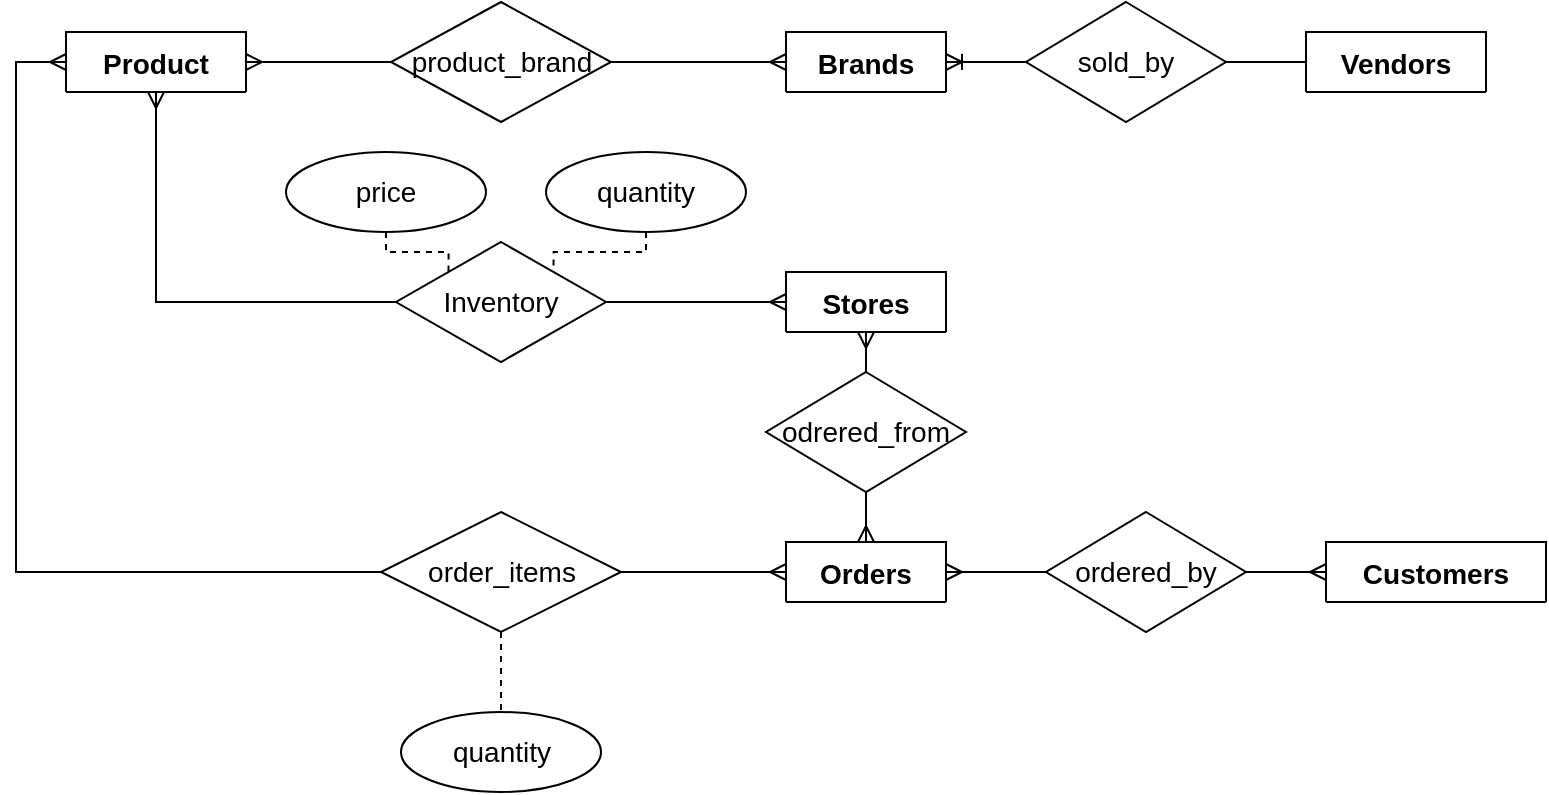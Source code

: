 <mxfile version="15.5.0" type="github"><diagram id="APwjE5iHibtJWHP3hkR3" name="Page-1"><mxGraphModel dx="1038" dy="579" grid="1" gridSize="10" guides="1" tooltips="1" connect="1" arrows="1" fold="1" page="1" pageScale="1" pageWidth="827" pageHeight="1169" math="0" shadow="0"><root><mxCell id="0"/><mxCell id="1" parent="0"/><mxCell id="E8Q5wsHKOE7I1cH3qFTq-14" value="Product" style="shape=table;startSize=30;container=1;collapsible=1;childLayout=tableLayout;fixedRows=1;rowLines=0;fontStyle=1;align=center;resizeLast=1;fontSize=14;" vertex="1" collapsed="1" parent="1"><mxGeometry x="40" y="30" width="90" height="30" as="geometry"><mxRectangle x="40" y="30" width="180" height="220" as="alternateBounds"/></mxGeometry></mxCell><mxCell id="E8Q5wsHKOE7I1cH3qFTq-15" value="" style="shape=partialRectangle;collapsible=0;dropTarget=0;pointerEvents=0;fillColor=none;top=0;left=0;bottom=1;right=0;points=[[0,0.5],[1,0.5]];portConstraint=eastwest;fontSize=13;" vertex="1" parent="E8Q5wsHKOE7I1cH3qFTq-14"><mxGeometry y="30" width="180" height="30" as="geometry"/></mxCell><mxCell id="E8Q5wsHKOE7I1cH3qFTq-16" value="PK" style="shape=partialRectangle;connectable=0;fillColor=none;top=0;left=0;bottom=0;right=0;fontStyle=1;overflow=hidden;fontSize=13;" vertex="1" parent="E8Q5wsHKOE7I1cH3qFTq-15"><mxGeometry width="30" height="30" as="geometry"><mxRectangle width="30" height="30" as="alternateBounds"/></mxGeometry></mxCell><mxCell id="E8Q5wsHKOE7I1cH3qFTq-17" value="id" style="shape=partialRectangle;connectable=0;fillColor=none;top=0;left=0;bottom=0;right=0;align=left;spacingLeft=6;fontStyle=5;overflow=hidden;fontSize=13;" vertex="1" parent="E8Q5wsHKOE7I1cH3qFTq-15"><mxGeometry x="30" width="150" height="30" as="geometry"><mxRectangle width="150" height="30" as="alternateBounds"/></mxGeometry></mxCell><mxCell id="E8Q5wsHKOE7I1cH3qFTq-18" value="" style="shape=partialRectangle;collapsible=0;dropTarget=0;pointerEvents=0;fillColor=none;top=0;left=0;bottom=0;right=0;points=[[0,0.5],[1,0.5]];portConstraint=eastwest;fontSize=13;" vertex="1" parent="E8Q5wsHKOE7I1cH3qFTq-14"><mxGeometry y="60" width="180" height="30" as="geometry"/></mxCell><mxCell id="E8Q5wsHKOE7I1cH3qFTq-19" value="" style="shape=partialRectangle;connectable=0;fillColor=none;top=0;left=0;bottom=0;right=0;editable=1;overflow=hidden;fontSize=13;" vertex="1" parent="E8Q5wsHKOE7I1cH3qFTq-18"><mxGeometry width="30" height="30" as="geometry"><mxRectangle width="30" height="30" as="alternateBounds"/></mxGeometry></mxCell><mxCell id="E8Q5wsHKOE7I1cH3qFTq-20" value="name" style="shape=partialRectangle;connectable=0;fillColor=none;top=0;left=0;bottom=0;right=0;align=left;spacingLeft=6;overflow=hidden;fontSize=13;" vertex="1" parent="E8Q5wsHKOE7I1cH3qFTq-18"><mxGeometry x="30" width="150" height="30" as="geometry"><mxRectangle width="150" height="30" as="alternateBounds"/></mxGeometry></mxCell><mxCell id="E8Q5wsHKOE7I1cH3qFTq-21" value="" style="shape=partialRectangle;collapsible=0;dropTarget=0;pointerEvents=0;fillColor=none;top=0;left=0;bottom=0;right=0;points=[[0,0.5],[1,0.5]];portConstraint=eastwest;fontSize=13;" vertex="1" parent="E8Q5wsHKOE7I1cH3qFTq-14"><mxGeometry y="90" width="180" height="30" as="geometry"/></mxCell><mxCell id="E8Q5wsHKOE7I1cH3qFTq-22" value="" style="shape=partialRectangle;connectable=0;fillColor=none;top=0;left=0;bottom=0;right=0;editable=1;overflow=hidden;fontSize=13;" vertex="1" parent="E8Q5wsHKOE7I1cH3qFTq-21"><mxGeometry width="30" height="30" as="geometry"><mxRectangle width="30" height="30" as="alternateBounds"/></mxGeometry></mxCell><mxCell id="E8Q5wsHKOE7I1cH3qFTq-23" value="size" style="shape=partialRectangle;connectable=0;fillColor=none;top=0;left=0;bottom=0;right=0;align=left;spacingLeft=6;overflow=hidden;fontSize=13;" vertex="1" parent="E8Q5wsHKOE7I1cH3qFTq-21"><mxGeometry x="30" width="150" height="30" as="geometry"><mxRectangle width="150" height="30" as="alternateBounds"/></mxGeometry></mxCell><mxCell id="E8Q5wsHKOE7I1cH3qFTq-24" value="" style="shape=partialRectangle;collapsible=0;dropTarget=0;pointerEvents=0;fillColor=none;top=0;left=0;bottom=0;right=0;points=[[0,0.5],[1,0.5]];portConstraint=eastwest;fontSize=13;" vertex="1" parent="E8Q5wsHKOE7I1cH3qFTq-14"><mxGeometry y="120" width="180" height="30" as="geometry"/></mxCell><mxCell id="E8Q5wsHKOE7I1cH3qFTq-25" value="" style="shape=partialRectangle;connectable=0;fillColor=none;top=0;left=0;bottom=0;right=0;editable=1;overflow=hidden;fontSize=13;" vertex="1" parent="E8Q5wsHKOE7I1cH3qFTq-24"><mxGeometry width="30" height="30" as="geometry"><mxRectangle width="30" height="30" as="alternateBounds"/></mxGeometry></mxCell><mxCell id="E8Q5wsHKOE7I1cH3qFTq-26" value="upc_code" style="shape=partialRectangle;connectable=0;fillColor=none;top=0;left=0;bottom=0;right=0;align=left;spacingLeft=6;overflow=hidden;fontSize=13;" vertex="1" parent="E8Q5wsHKOE7I1cH3qFTq-24"><mxGeometry x="30" width="150" height="30" as="geometry"><mxRectangle width="150" height="30" as="alternateBounds"/></mxGeometry></mxCell><mxCell id="E8Q5wsHKOE7I1cH3qFTq-27" style="shape=partialRectangle;collapsible=0;dropTarget=0;pointerEvents=0;fillColor=none;top=0;left=0;bottom=0;right=0;points=[[0,0.5],[1,0.5]];portConstraint=eastwest;fontSize=13;" vertex="1" parent="E8Q5wsHKOE7I1cH3qFTq-14"><mxGeometry y="150" width="180" height="30" as="geometry"/></mxCell><mxCell id="E8Q5wsHKOE7I1cH3qFTq-28" style="shape=partialRectangle;connectable=0;fillColor=none;top=0;left=0;bottom=0;right=0;editable=1;overflow=hidden;fontSize=13;" vertex="1" parent="E8Q5wsHKOE7I1cH3qFTq-27"><mxGeometry width="30" height="30" as="geometry"><mxRectangle width="30" height="30" as="alternateBounds"/></mxGeometry></mxCell><mxCell id="E8Q5wsHKOE7I1cH3qFTq-29" value="exp_date" style="shape=partialRectangle;connectable=0;fillColor=none;top=0;left=0;bottom=0;right=0;align=left;spacingLeft=6;overflow=hidden;fontSize=13;" vertex="1" parent="E8Q5wsHKOE7I1cH3qFTq-27"><mxGeometry x="30" width="150" height="30" as="geometry"><mxRectangle width="150" height="30" as="alternateBounds"/></mxGeometry></mxCell><mxCell id="E8Q5wsHKOE7I1cH3qFTq-30" style="shape=partialRectangle;collapsible=0;dropTarget=0;pointerEvents=0;fillColor=none;top=0;left=0;bottom=0;right=0;points=[[0,0.5],[1,0.5]];portConstraint=eastwest;fontSize=13;" vertex="1" parent="E8Q5wsHKOE7I1cH3qFTq-14"><mxGeometry y="180" width="180" height="30" as="geometry"/></mxCell><mxCell id="E8Q5wsHKOE7I1cH3qFTq-31" style="shape=partialRectangle;connectable=0;fillColor=none;top=0;left=0;bottom=0;right=0;editable=1;overflow=hidden;fontSize=13;" vertex="1" parent="E8Q5wsHKOE7I1cH3qFTq-30"><mxGeometry width="30" height="30" as="geometry"><mxRectangle width="30" height="30" as="alternateBounds"/></mxGeometry></mxCell><mxCell id="E8Q5wsHKOE7I1cH3qFTq-32" value="packaging_type" style="shape=partialRectangle;connectable=0;fillColor=none;top=0;left=0;bottom=0;right=0;align=left;spacingLeft=6;overflow=hidden;fontSize=13;" vertex="1" parent="E8Q5wsHKOE7I1cH3qFTq-30"><mxGeometry x="30" width="150" height="30" as="geometry"><mxRectangle width="150" height="30" as="alternateBounds"/></mxGeometry></mxCell><mxCell id="E8Q5wsHKOE7I1cH3qFTq-37" value="Brands" style="shape=table;startSize=30;container=1;collapsible=1;childLayout=tableLayout;fixedRows=1;rowLines=0;fontStyle=1;align=center;resizeLast=1;fontSize=14;" vertex="1" collapsed="1" parent="1"><mxGeometry x="400" y="30" width="80" height="30" as="geometry"><mxRectangle x="400" y="30" width="180" height="130" as="alternateBounds"/></mxGeometry></mxCell><mxCell id="E8Q5wsHKOE7I1cH3qFTq-38" value="" style="shape=partialRectangle;collapsible=0;dropTarget=0;pointerEvents=0;fillColor=none;top=0;left=0;bottom=1;right=0;points=[[0,0.5],[1,0.5]];portConstraint=eastwest;fontSize=14;" vertex="1" parent="E8Q5wsHKOE7I1cH3qFTq-37"><mxGeometry y="30" width="180" height="30" as="geometry"/></mxCell><mxCell id="E8Q5wsHKOE7I1cH3qFTq-39" value="PK" style="shape=partialRectangle;connectable=0;fillColor=none;top=0;left=0;bottom=0;right=0;fontStyle=1;overflow=hidden;fontSize=14;" vertex="1" parent="E8Q5wsHKOE7I1cH3qFTq-38"><mxGeometry width="30" height="30" as="geometry"><mxRectangle width="30" height="30" as="alternateBounds"/></mxGeometry></mxCell><mxCell id="E8Q5wsHKOE7I1cH3qFTq-40" value="id" style="shape=partialRectangle;connectable=0;fillColor=none;top=0;left=0;bottom=0;right=0;align=left;spacingLeft=6;fontStyle=5;overflow=hidden;fontSize=14;" vertex="1" parent="E8Q5wsHKOE7I1cH3qFTq-38"><mxGeometry x="30" width="150" height="30" as="geometry"><mxRectangle width="150" height="30" as="alternateBounds"/></mxGeometry></mxCell><mxCell id="E8Q5wsHKOE7I1cH3qFTq-41" value="" style="shape=partialRectangle;collapsible=0;dropTarget=0;pointerEvents=0;fillColor=none;top=0;left=0;bottom=0;right=0;points=[[0,0.5],[1,0.5]];portConstraint=eastwest;fontSize=14;" vertex="1" parent="E8Q5wsHKOE7I1cH3qFTq-37"><mxGeometry y="60" width="180" height="30" as="geometry"/></mxCell><mxCell id="E8Q5wsHKOE7I1cH3qFTq-42" value="" style="shape=partialRectangle;connectable=0;fillColor=none;top=0;left=0;bottom=0;right=0;editable=1;overflow=hidden;fontSize=14;" vertex="1" parent="E8Q5wsHKOE7I1cH3qFTq-41"><mxGeometry width="30" height="30" as="geometry"><mxRectangle width="30" height="30" as="alternateBounds"/></mxGeometry></mxCell><mxCell id="E8Q5wsHKOE7I1cH3qFTq-43" value="brand_name" style="shape=partialRectangle;connectable=0;fillColor=none;top=0;left=0;bottom=0;right=0;align=left;spacingLeft=6;overflow=hidden;fontSize=14;" vertex="1" parent="E8Q5wsHKOE7I1cH3qFTq-41"><mxGeometry x="30" width="150" height="30" as="geometry"><mxRectangle width="150" height="30" as="alternateBounds"/></mxGeometry></mxCell><mxCell id="E8Q5wsHKOE7I1cH3qFTq-44" value="" style="shape=partialRectangle;collapsible=0;dropTarget=0;pointerEvents=0;fillColor=none;top=0;left=0;bottom=0;right=0;points=[[0,0.5],[1,0.5]];portConstraint=eastwest;fontSize=14;" vertex="1" parent="E8Q5wsHKOE7I1cH3qFTq-37"><mxGeometry y="90" width="180" height="30" as="geometry"/></mxCell><mxCell id="E8Q5wsHKOE7I1cH3qFTq-45" value="" style="shape=partialRectangle;connectable=0;fillColor=none;top=0;left=0;bottom=0;right=0;editable=1;overflow=hidden;fontSize=14;" vertex="1" parent="E8Q5wsHKOE7I1cH3qFTq-44"><mxGeometry width="30" height="30" as="geometry"><mxRectangle width="30" height="30" as="alternateBounds"/></mxGeometry></mxCell><mxCell id="E8Q5wsHKOE7I1cH3qFTq-46" value="web_site" style="shape=partialRectangle;connectable=0;fillColor=none;top=0;left=0;bottom=0;right=0;align=left;spacingLeft=6;overflow=hidden;fontSize=14;" vertex="1" parent="E8Q5wsHKOE7I1cH3qFTq-44"><mxGeometry x="30" width="150" height="30" as="geometry"><mxRectangle width="150" height="30" as="alternateBounds"/></mxGeometry></mxCell><mxCell id="E8Q5wsHKOE7I1cH3qFTq-50" value="Vendors" style="shape=table;startSize=30;container=1;collapsible=1;childLayout=tableLayout;fixedRows=1;rowLines=0;fontStyle=1;align=center;resizeLast=1;fontSize=14;" vertex="1" collapsed="1" parent="1"><mxGeometry x="660" y="30" width="90" height="30" as="geometry"><mxRectangle x="660" y="30" width="180" height="190" as="alternateBounds"/></mxGeometry></mxCell><mxCell id="E8Q5wsHKOE7I1cH3qFTq-51" value="" style="shape=partialRectangle;collapsible=0;dropTarget=0;pointerEvents=0;fillColor=none;top=0;left=0;bottom=1;right=0;points=[[0,0.5],[1,0.5]];portConstraint=eastwest;fontSize=14;" vertex="1" parent="E8Q5wsHKOE7I1cH3qFTq-50"><mxGeometry y="30" width="180" height="30" as="geometry"/></mxCell><mxCell id="E8Q5wsHKOE7I1cH3qFTq-52" value="PK" style="shape=partialRectangle;connectable=0;fillColor=none;top=0;left=0;bottom=0;right=0;fontStyle=1;overflow=hidden;fontSize=14;" vertex="1" parent="E8Q5wsHKOE7I1cH3qFTq-51"><mxGeometry width="30" height="30" as="geometry"><mxRectangle width="30" height="30" as="alternateBounds"/></mxGeometry></mxCell><mxCell id="E8Q5wsHKOE7I1cH3qFTq-53" value="id" style="shape=partialRectangle;connectable=0;fillColor=none;top=0;left=0;bottom=0;right=0;align=left;spacingLeft=6;fontStyle=5;overflow=hidden;fontSize=14;" vertex="1" parent="E8Q5wsHKOE7I1cH3qFTq-51"><mxGeometry x="30" width="150" height="30" as="geometry"><mxRectangle width="150" height="30" as="alternateBounds"/></mxGeometry></mxCell><mxCell id="E8Q5wsHKOE7I1cH3qFTq-54" value="" style="shape=partialRectangle;collapsible=0;dropTarget=0;pointerEvents=0;fillColor=none;top=0;left=0;bottom=0;right=0;points=[[0,0.5],[1,0.5]];portConstraint=eastwest;fontSize=14;" vertex="1" parent="E8Q5wsHKOE7I1cH3qFTq-50"><mxGeometry y="60" width="180" height="30" as="geometry"/></mxCell><mxCell id="E8Q5wsHKOE7I1cH3qFTq-55" value="" style="shape=partialRectangle;connectable=0;fillColor=none;top=0;left=0;bottom=0;right=0;editable=1;overflow=hidden;fontSize=14;" vertex="1" parent="E8Q5wsHKOE7I1cH3qFTq-54"><mxGeometry width="30" height="30" as="geometry"><mxRectangle width="30" height="30" as="alternateBounds"/></mxGeometry></mxCell><mxCell id="E8Q5wsHKOE7I1cH3qFTq-56" value="vendor_name" style="shape=partialRectangle;connectable=0;fillColor=none;top=0;left=0;bottom=0;right=0;align=left;spacingLeft=6;overflow=hidden;fontSize=14;" vertex="1" parent="E8Q5wsHKOE7I1cH3qFTq-54"><mxGeometry x="30" width="150" height="30" as="geometry"><mxRectangle width="150" height="30" as="alternateBounds"/></mxGeometry></mxCell><mxCell id="E8Q5wsHKOE7I1cH3qFTq-57" value="" style="shape=partialRectangle;collapsible=0;dropTarget=0;pointerEvents=0;fillColor=none;top=0;left=0;bottom=0;right=0;points=[[0,0.5],[1,0.5]];portConstraint=eastwest;fontSize=14;" vertex="1" parent="E8Q5wsHKOE7I1cH3qFTq-50"><mxGeometry y="90" width="180" height="60" as="geometry"/></mxCell><mxCell id="E8Q5wsHKOE7I1cH3qFTq-58" value="" style="shape=partialRectangle;connectable=0;fillColor=none;top=0;left=0;bottom=0;right=0;editable=1;overflow=hidden;fontSize=14;" vertex="1" parent="E8Q5wsHKOE7I1cH3qFTq-57"><mxGeometry width="30" height="60" as="geometry"><mxRectangle width="30" height="60" as="alternateBounds"/></mxGeometry></mxCell><mxCell id="E8Q5wsHKOE7I1cH3qFTq-59" value="address&#10;    city&#10;    street" style="shape=partialRectangle;connectable=0;fillColor=none;top=0;left=0;bottom=0;right=0;align=left;spacingLeft=6;overflow=hidden;fontSize=14;" vertex="1" parent="E8Q5wsHKOE7I1cH3qFTq-57"><mxGeometry x="30" width="150" height="60" as="geometry"><mxRectangle width="150" height="60" as="alternateBounds"/></mxGeometry></mxCell><mxCell id="E8Q5wsHKOE7I1cH3qFTq-60" value="" style="shape=partialRectangle;collapsible=0;dropTarget=0;pointerEvents=0;fillColor=none;top=0;left=0;bottom=0;right=0;points=[[0,0.5],[1,0.5]];portConstraint=eastwest;fontSize=14;" vertex="1" parent="E8Q5wsHKOE7I1cH3qFTq-50"><mxGeometry y="150" width="180" height="30" as="geometry"/></mxCell><mxCell id="E8Q5wsHKOE7I1cH3qFTq-61" value="" style="shape=partialRectangle;connectable=0;fillColor=none;top=0;left=0;bottom=0;right=0;editable=1;overflow=hidden;fontSize=14;" vertex="1" parent="E8Q5wsHKOE7I1cH3qFTq-60"><mxGeometry width="30" height="30" as="geometry"><mxRectangle width="30" height="30" as="alternateBounds"/></mxGeometry></mxCell><mxCell id="E8Q5wsHKOE7I1cH3qFTq-62" value="phone_number" style="shape=partialRectangle;connectable=0;fillColor=none;top=0;left=0;bottom=0;right=0;align=left;spacingLeft=6;overflow=hidden;fontSize=14;" vertex="1" parent="E8Q5wsHKOE7I1cH3qFTq-60"><mxGeometry x="30" width="150" height="30" as="geometry"><mxRectangle width="150" height="30" as="alternateBounds"/></mxGeometry></mxCell><mxCell id="E8Q5wsHKOE7I1cH3qFTq-63" value="Stores" style="shape=table;startSize=30;container=1;collapsible=1;childLayout=tableLayout;fixedRows=1;rowLines=0;fontStyle=1;align=center;resizeLast=1;fontSize=14;" vertex="1" collapsed="1" parent="1"><mxGeometry x="400" y="150" width="80" height="30" as="geometry"><mxRectangle x="550" y="90" width="180" height="190" as="alternateBounds"/></mxGeometry></mxCell><mxCell id="E8Q5wsHKOE7I1cH3qFTq-64" value="" style="shape=partialRectangle;collapsible=0;dropTarget=0;pointerEvents=0;fillColor=none;top=0;left=0;bottom=1;right=0;points=[[0,0.5],[1,0.5]];portConstraint=eastwest;fontSize=14;" vertex="1" parent="E8Q5wsHKOE7I1cH3qFTq-63"><mxGeometry y="30" width="180" height="30" as="geometry"/></mxCell><mxCell id="E8Q5wsHKOE7I1cH3qFTq-65" value="PK" style="shape=partialRectangle;connectable=0;fillColor=none;top=0;left=0;bottom=0;right=0;fontStyle=1;overflow=hidden;fontSize=14;" vertex="1" parent="E8Q5wsHKOE7I1cH3qFTq-64"><mxGeometry width="30" height="30" as="geometry"><mxRectangle width="30" height="30" as="alternateBounds"/></mxGeometry></mxCell><mxCell id="E8Q5wsHKOE7I1cH3qFTq-66" value="id" style="shape=partialRectangle;connectable=0;fillColor=none;top=0;left=0;bottom=0;right=0;align=left;spacingLeft=6;fontStyle=5;overflow=hidden;fontSize=14;" vertex="1" parent="E8Q5wsHKOE7I1cH3qFTq-64"><mxGeometry x="30" width="150" height="30" as="geometry"><mxRectangle width="150" height="30" as="alternateBounds"/></mxGeometry></mxCell><mxCell id="E8Q5wsHKOE7I1cH3qFTq-67" value="" style="shape=partialRectangle;collapsible=0;dropTarget=0;pointerEvents=0;fillColor=none;top=0;left=0;bottom=0;right=0;points=[[0,0.5],[1,0.5]];portConstraint=eastwest;fontSize=14;" vertex="1" parent="E8Q5wsHKOE7I1cH3qFTq-63"><mxGeometry y="60" width="180" height="30" as="geometry"/></mxCell><mxCell id="E8Q5wsHKOE7I1cH3qFTq-68" value="" style="shape=partialRectangle;connectable=0;fillColor=none;top=0;left=0;bottom=0;right=0;editable=1;overflow=hidden;fontSize=14;" vertex="1" parent="E8Q5wsHKOE7I1cH3qFTq-67"><mxGeometry width="30" height="30" as="geometry"><mxRectangle width="30" height="30" as="alternateBounds"/></mxGeometry></mxCell><mxCell id="E8Q5wsHKOE7I1cH3qFTq-69" value="store_name" style="shape=partialRectangle;connectable=0;fillColor=none;top=0;left=0;bottom=0;right=0;align=left;spacingLeft=6;overflow=hidden;fontSize=14;" vertex="1" parent="E8Q5wsHKOE7I1cH3qFTq-67"><mxGeometry x="30" width="150" height="30" as="geometry"><mxRectangle width="150" height="30" as="alternateBounds"/></mxGeometry></mxCell><mxCell id="E8Q5wsHKOE7I1cH3qFTq-70" value="" style="shape=partialRectangle;collapsible=0;dropTarget=0;pointerEvents=0;fillColor=none;top=0;left=0;bottom=0;right=0;points=[[0,0.5],[1,0.5]];portConstraint=eastwest;fontSize=14;" vertex="1" parent="E8Q5wsHKOE7I1cH3qFTq-63"><mxGeometry y="90" width="180" height="60" as="geometry"/></mxCell><mxCell id="E8Q5wsHKOE7I1cH3qFTq-71" value="" style="shape=partialRectangle;connectable=0;fillColor=none;top=0;left=0;bottom=0;right=0;editable=1;overflow=hidden;fontSize=14;" vertex="1" parent="E8Q5wsHKOE7I1cH3qFTq-70"><mxGeometry width="30" height="60" as="geometry"><mxRectangle width="30" height="60" as="alternateBounds"/></mxGeometry></mxCell><mxCell id="E8Q5wsHKOE7I1cH3qFTq-72" value="address&#10;    city&#10;    street" style="shape=partialRectangle;connectable=0;fillColor=none;top=0;left=0;bottom=0;right=0;align=left;spacingLeft=6;overflow=hidden;fontSize=14;" vertex="1" parent="E8Q5wsHKOE7I1cH3qFTq-70"><mxGeometry x="30" width="150" height="60" as="geometry"><mxRectangle width="150" height="60" as="alternateBounds"/></mxGeometry></mxCell><mxCell id="E8Q5wsHKOE7I1cH3qFTq-73" value="" style="shape=partialRectangle;collapsible=0;dropTarget=0;pointerEvents=0;fillColor=none;top=0;left=0;bottom=0;right=0;points=[[0,0.5],[1,0.5]];portConstraint=eastwest;fontSize=14;" vertex="1" parent="E8Q5wsHKOE7I1cH3qFTq-63"><mxGeometry y="150" width="180" height="30" as="geometry"/></mxCell><mxCell id="E8Q5wsHKOE7I1cH3qFTq-74" value="" style="shape=partialRectangle;connectable=0;fillColor=none;top=0;left=0;bottom=0;right=0;editable=1;overflow=hidden;fontSize=14;" vertex="1" parent="E8Q5wsHKOE7I1cH3qFTq-73"><mxGeometry width="30" height="30" as="geometry"><mxRectangle width="30" height="30" as="alternateBounds"/></mxGeometry></mxCell><mxCell id="E8Q5wsHKOE7I1cH3qFTq-75" value="phone_number" style="shape=partialRectangle;connectable=0;fillColor=none;top=0;left=0;bottom=0;right=0;align=left;spacingLeft=6;overflow=hidden;fontSize=14;" vertex="1" parent="E8Q5wsHKOE7I1cH3qFTq-73"><mxGeometry x="30" width="150" height="30" as="geometry"><mxRectangle width="150" height="30" as="alternateBounds"/></mxGeometry></mxCell><mxCell id="E8Q5wsHKOE7I1cH3qFTq-76" value="Orders" style="shape=table;startSize=30;container=1;collapsible=1;childLayout=tableLayout;fixedRows=1;rowLines=0;fontStyle=1;align=center;resizeLast=1;fontSize=14;" vertex="1" collapsed="1" parent="1"><mxGeometry x="400" y="285" width="80" height="30" as="geometry"><mxRectangle x="400" y="285" width="180" height="190" as="alternateBounds"/></mxGeometry></mxCell><mxCell id="E8Q5wsHKOE7I1cH3qFTq-77" value="" style="shape=partialRectangle;collapsible=0;dropTarget=0;pointerEvents=0;fillColor=none;top=0;left=0;bottom=1;right=0;points=[[0,0.5],[1,0.5]];portConstraint=eastwest;fontSize=14;" vertex="1" parent="E8Q5wsHKOE7I1cH3qFTq-76"><mxGeometry y="30" width="180" height="30" as="geometry"/></mxCell><mxCell id="E8Q5wsHKOE7I1cH3qFTq-78" value="PK" style="shape=partialRectangle;connectable=0;fillColor=none;top=0;left=0;bottom=0;right=0;fontStyle=1;overflow=hidden;fontSize=14;" vertex="1" parent="E8Q5wsHKOE7I1cH3qFTq-77"><mxGeometry width="30" height="30" as="geometry"><mxRectangle width="30" height="30" as="alternateBounds"/></mxGeometry></mxCell><mxCell id="E8Q5wsHKOE7I1cH3qFTq-79" value="id" style="shape=partialRectangle;connectable=0;fillColor=none;top=0;left=0;bottom=0;right=0;align=left;spacingLeft=6;fontStyle=5;overflow=hidden;fontSize=14;" vertex="1" parent="E8Q5wsHKOE7I1cH3qFTq-77"><mxGeometry x="30" width="150" height="30" as="geometry"><mxRectangle width="150" height="30" as="alternateBounds"/></mxGeometry></mxCell><mxCell id="E8Q5wsHKOE7I1cH3qFTq-80" value="" style="shape=partialRectangle;collapsible=0;dropTarget=0;pointerEvents=0;fillColor=none;top=0;left=0;bottom=0;right=0;points=[[0,0.5],[1,0.5]];portConstraint=eastwest;fontSize=14;" vertex="1" parent="E8Q5wsHKOE7I1cH3qFTq-76"><mxGeometry y="60" width="180" height="30" as="geometry"/></mxCell><mxCell id="E8Q5wsHKOE7I1cH3qFTq-81" value="" style="shape=partialRectangle;connectable=0;fillColor=none;top=0;left=0;bottom=0;right=0;editable=1;overflow=hidden;fontSize=14;" vertex="1" parent="E8Q5wsHKOE7I1cH3qFTq-80"><mxGeometry width="30" height="30" as="geometry"><mxRectangle width="30" height="30" as="alternateBounds"/></mxGeometry></mxCell><mxCell id="E8Q5wsHKOE7I1cH3qFTq-82" value="order_date" style="shape=partialRectangle;connectable=0;fillColor=none;top=0;left=0;bottom=0;right=0;align=left;spacingLeft=6;overflow=hidden;fontSize=14;" vertex="1" parent="E8Q5wsHKOE7I1cH3qFTq-80"><mxGeometry x="30" width="150" height="30" as="geometry"><mxRectangle width="150" height="30" as="alternateBounds"/></mxGeometry></mxCell><mxCell id="E8Q5wsHKOE7I1cH3qFTq-83" value="" style="shape=partialRectangle;collapsible=0;dropTarget=0;pointerEvents=0;fillColor=none;top=0;left=0;bottom=0;right=0;points=[[0,0.5],[1,0.5]];portConstraint=eastwest;fontSize=14;" vertex="1" parent="E8Q5wsHKOE7I1cH3qFTq-76"><mxGeometry y="90" width="180" height="30" as="geometry"/></mxCell><mxCell id="E8Q5wsHKOE7I1cH3qFTq-84" value="" style="shape=partialRectangle;connectable=0;fillColor=none;top=0;left=0;bottom=0;right=0;editable=1;overflow=hidden;fontSize=14;" vertex="1" parent="E8Q5wsHKOE7I1cH3qFTq-83"><mxGeometry width="30" height="30" as="geometry"><mxRectangle width="30" height="30" as="alternateBounds"/></mxGeometry></mxCell><mxCell id="E8Q5wsHKOE7I1cH3qFTq-85" value="total_sum" style="shape=partialRectangle;connectable=0;fillColor=none;top=0;left=0;bottom=0;right=0;align=left;spacingLeft=6;overflow=hidden;fontSize=14;" vertex="1" parent="E8Q5wsHKOE7I1cH3qFTq-83"><mxGeometry x="30" width="150" height="30" as="geometry"><mxRectangle width="150" height="30" as="alternateBounds"/></mxGeometry></mxCell><mxCell id="E8Q5wsHKOE7I1cH3qFTq-86" value="" style="shape=partialRectangle;collapsible=0;dropTarget=0;pointerEvents=0;fillColor=none;top=0;left=0;bottom=0;right=0;points=[[0,0.5],[1,0.5]];portConstraint=eastwest;fontSize=14;" vertex="1" parent="E8Q5wsHKOE7I1cH3qFTq-76"><mxGeometry y="120" width="180" height="30" as="geometry"/></mxCell><mxCell id="E8Q5wsHKOE7I1cH3qFTq-87" value="" style="shape=partialRectangle;connectable=0;fillColor=none;top=0;left=0;bottom=0;right=0;editable=1;overflow=hidden;fontSize=14;" vertex="1" parent="E8Q5wsHKOE7I1cH3qFTq-86"><mxGeometry width="30" height="30" as="geometry"><mxRectangle width="30" height="30" as="alternateBounds"/></mxGeometry></mxCell><mxCell id="E8Q5wsHKOE7I1cH3qFTq-88" value="final_sum" style="shape=partialRectangle;connectable=0;fillColor=none;top=0;left=0;bottom=0;right=0;align=left;spacingLeft=6;overflow=hidden;fontSize=14;" vertex="1" parent="E8Q5wsHKOE7I1cH3qFTq-86"><mxGeometry x="30" width="150" height="30" as="geometry"><mxRectangle width="150" height="30" as="alternateBounds"/></mxGeometry></mxCell><mxCell id="E8Q5wsHKOE7I1cH3qFTq-89" style="shape=partialRectangle;collapsible=0;dropTarget=0;pointerEvents=0;fillColor=none;top=0;left=0;bottom=0;right=0;points=[[0,0.5],[1,0.5]];portConstraint=eastwest;fontSize=14;" vertex="1" parent="E8Q5wsHKOE7I1cH3qFTq-76"><mxGeometry y="150" width="180" height="30" as="geometry"/></mxCell><mxCell id="E8Q5wsHKOE7I1cH3qFTq-90" style="shape=partialRectangle;connectable=0;fillColor=none;top=0;left=0;bottom=0;right=0;editable=1;overflow=hidden;fontSize=14;" vertex="1" parent="E8Q5wsHKOE7I1cH3qFTq-89"><mxGeometry width="30" height="30" as="geometry"><mxRectangle width="30" height="30" as="alternateBounds"/></mxGeometry></mxCell><mxCell id="E8Q5wsHKOE7I1cH3qFTq-91" value="discount" style="shape=partialRectangle;connectable=0;fillColor=none;top=0;left=0;bottom=0;right=0;align=left;spacingLeft=6;overflow=hidden;fontSize=14;" vertex="1" parent="E8Q5wsHKOE7I1cH3qFTq-89"><mxGeometry x="30" width="150" height="30" as="geometry"><mxRectangle width="150" height="30" as="alternateBounds"/></mxGeometry></mxCell><mxCell id="E8Q5wsHKOE7I1cH3qFTq-92" value="Customers" style="shape=table;startSize=30;container=1;collapsible=1;childLayout=tableLayout;fixedRows=1;rowLines=0;fontStyle=1;align=center;resizeLast=1;fontSize=14;" vertex="1" collapsed="1" parent="1"><mxGeometry x="670" y="285" width="110" height="30" as="geometry"><mxRectangle x="670" y="285" width="180" height="220" as="alternateBounds"/></mxGeometry></mxCell><mxCell id="E8Q5wsHKOE7I1cH3qFTq-93" value="" style="shape=partialRectangle;collapsible=0;dropTarget=0;pointerEvents=0;fillColor=none;top=0;left=0;bottom=1;right=0;points=[[0,0.5],[1,0.5]];portConstraint=eastwest;fontSize=14;" vertex="1" parent="E8Q5wsHKOE7I1cH3qFTq-92"><mxGeometry y="30" width="180" height="30" as="geometry"/></mxCell><mxCell id="E8Q5wsHKOE7I1cH3qFTq-94" value="PK" style="shape=partialRectangle;connectable=0;fillColor=none;top=0;left=0;bottom=0;right=0;fontStyle=1;overflow=hidden;fontSize=14;" vertex="1" parent="E8Q5wsHKOE7I1cH3qFTq-93"><mxGeometry width="30" height="30" as="geometry"><mxRectangle width="30" height="30" as="alternateBounds"/></mxGeometry></mxCell><mxCell id="E8Q5wsHKOE7I1cH3qFTq-95" value="id" style="shape=partialRectangle;connectable=0;fillColor=none;top=0;left=0;bottom=0;right=0;align=left;spacingLeft=6;fontStyle=5;overflow=hidden;fontSize=14;" vertex="1" parent="E8Q5wsHKOE7I1cH3qFTq-93"><mxGeometry x="30" width="150" height="30" as="geometry"><mxRectangle width="150" height="30" as="alternateBounds"/></mxGeometry></mxCell><mxCell id="E8Q5wsHKOE7I1cH3qFTq-96" value="" style="shape=partialRectangle;collapsible=0;dropTarget=0;pointerEvents=0;fillColor=none;top=0;left=0;bottom=0;right=0;points=[[0,0.5],[1,0.5]];portConstraint=eastwest;fontSize=14;" vertex="1" parent="E8Q5wsHKOE7I1cH3qFTq-92"><mxGeometry y="60" width="180" height="30" as="geometry"/></mxCell><mxCell id="E8Q5wsHKOE7I1cH3qFTq-97" value="" style="shape=partialRectangle;connectable=0;fillColor=none;top=0;left=0;bottom=0;right=0;editable=1;overflow=hidden;fontSize=14;" vertex="1" parent="E8Q5wsHKOE7I1cH3qFTq-96"><mxGeometry width="30" height="30" as="geometry"><mxRectangle width="30" height="30" as="alternateBounds"/></mxGeometry></mxCell><mxCell id="E8Q5wsHKOE7I1cH3qFTq-98" value="name" style="shape=partialRectangle;connectable=0;fillColor=none;top=0;left=0;bottom=0;right=0;align=left;spacingLeft=6;overflow=hidden;fontSize=14;" vertex="1" parent="E8Q5wsHKOE7I1cH3qFTq-96"><mxGeometry x="30" width="150" height="30" as="geometry"><mxRectangle width="150" height="30" as="alternateBounds"/></mxGeometry></mxCell><mxCell id="E8Q5wsHKOE7I1cH3qFTq-99" value="" style="shape=partialRectangle;collapsible=0;dropTarget=0;pointerEvents=0;fillColor=none;top=0;left=0;bottom=0;right=0;points=[[0,0.5],[1,0.5]];portConstraint=eastwest;fontSize=14;" vertex="1" parent="E8Q5wsHKOE7I1cH3qFTq-92"><mxGeometry y="90" width="180" height="30" as="geometry"/></mxCell><mxCell id="E8Q5wsHKOE7I1cH3qFTq-100" value="" style="shape=partialRectangle;connectable=0;fillColor=none;top=0;left=0;bottom=0;right=0;editable=1;overflow=hidden;fontSize=14;" vertex="1" parent="E8Q5wsHKOE7I1cH3qFTq-99"><mxGeometry width="30" height="30" as="geometry"><mxRectangle width="30" height="30" as="alternateBounds"/></mxGeometry></mxCell><mxCell id="E8Q5wsHKOE7I1cH3qFTq-101" value="phone_number" style="shape=partialRectangle;connectable=0;fillColor=none;top=0;left=0;bottom=0;right=0;align=left;spacingLeft=6;overflow=hidden;fontSize=14;" vertex="1" parent="E8Q5wsHKOE7I1cH3qFTq-99"><mxGeometry x="30" width="150" height="30" as="geometry"><mxRectangle width="150" height="30" as="alternateBounds"/></mxGeometry></mxCell><mxCell id="E8Q5wsHKOE7I1cH3qFTq-102" value="" style="shape=partialRectangle;collapsible=0;dropTarget=0;pointerEvents=0;fillColor=none;top=0;left=0;bottom=0;right=0;points=[[0,0.5],[1,0.5]];portConstraint=eastwest;fontSize=14;" vertex="1" parent="E8Q5wsHKOE7I1cH3qFTq-92"><mxGeometry y="120" width="180" height="30" as="geometry"/></mxCell><mxCell id="E8Q5wsHKOE7I1cH3qFTq-103" value="" style="shape=partialRectangle;connectable=0;fillColor=none;top=0;left=0;bottom=0;right=0;editable=1;overflow=hidden;fontSize=14;" vertex="1" parent="E8Q5wsHKOE7I1cH3qFTq-102"><mxGeometry width="30" height="30" as="geometry"><mxRectangle width="30" height="30" as="alternateBounds"/></mxGeometry></mxCell><mxCell id="E8Q5wsHKOE7I1cH3qFTq-104" value="e_mail" style="shape=partialRectangle;connectable=0;fillColor=none;top=0;left=0;bottom=0;right=0;align=left;spacingLeft=6;overflow=hidden;fontSize=14;" vertex="1" parent="E8Q5wsHKOE7I1cH3qFTq-102"><mxGeometry x="30" width="150" height="30" as="geometry"><mxRectangle width="150" height="30" as="alternateBounds"/></mxGeometry></mxCell><mxCell id="E8Q5wsHKOE7I1cH3qFTq-105" style="shape=partialRectangle;collapsible=0;dropTarget=0;pointerEvents=0;fillColor=none;top=0;left=0;bottom=0;right=0;points=[[0,0.5],[1,0.5]];portConstraint=eastwest;fontSize=14;" vertex="1" parent="E8Q5wsHKOE7I1cH3qFTq-92"><mxGeometry y="150" width="180" height="60" as="geometry"/></mxCell><mxCell id="E8Q5wsHKOE7I1cH3qFTq-106" style="shape=partialRectangle;connectable=0;fillColor=none;top=0;left=0;bottom=0;right=0;editable=1;overflow=hidden;fontSize=14;" vertex="1" parent="E8Q5wsHKOE7I1cH3qFTq-105"><mxGeometry width="30" height="60" as="geometry"><mxRectangle width="30" height="60" as="alternateBounds"/></mxGeometry></mxCell><mxCell id="E8Q5wsHKOE7I1cH3qFTq-107" value="address&#10;    city&#10;    street" style="shape=partialRectangle;connectable=0;fillColor=none;top=0;left=0;bottom=0;right=0;align=left;spacingLeft=6;overflow=hidden;fontSize=14;" vertex="1" parent="E8Q5wsHKOE7I1cH3qFTq-105"><mxGeometry x="30" width="150" height="60" as="geometry"><mxRectangle width="150" height="60" as="alternateBounds"/></mxGeometry></mxCell><mxCell id="E8Q5wsHKOE7I1cH3qFTq-124" value="Inventory" style="shape=rhombus;perimeter=rhombusPerimeter;whiteSpace=wrap;html=1;align=center;fontSize=14;" vertex="1" parent="1"><mxGeometry x="205" y="135" width="105" height="60" as="geometry"/></mxCell><mxCell id="E8Q5wsHKOE7I1cH3qFTq-125" value="order_items" style="shape=rhombus;perimeter=rhombusPerimeter;whiteSpace=wrap;html=1;align=center;fontSize=14;" vertex="1" parent="1"><mxGeometry x="197.5" y="270" width="120" height="60" as="geometry"/></mxCell><mxCell id="E8Q5wsHKOE7I1cH3qFTq-131" value="" style="edgeStyle=entityRelationEdgeStyle;fontSize=12;html=1;endArrow=ERmany;startArrow=ERmany;rounded=0;exitX=1;exitY=0.5;exitDx=0;exitDy=0;entryX=0;entryY=0.5;entryDx=0;entryDy=0;" edge="1" parent="1" source="E8Q5wsHKOE7I1cH3qFTq-14" target="E8Q5wsHKOE7I1cH3qFTq-37"><mxGeometry width="100" height="100" relative="1" as="geometry"><mxPoint x="370" y="290" as="sourcePoint"/><mxPoint x="470" y="190" as="targetPoint"/></mxGeometry></mxCell><mxCell id="E8Q5wsHKOE7I1cH3qFTq-33" value="product_brand" style="shape=rhombus;perimeter=rhombusPerimeter;whiteSpace=wrap;html=1;align=center;fontSize=14;" vertex="1" parent="1"><mxGeometry x="202.5" y="15" width="110" height="60" as="geometry"/></mxCell><mxCell id="E8Q5wsHKOE7I1cH3qFTq-132" value="" style="edgeStyle=entityRelationEdgeStyle;fontSize=12;html=1;endArrow=ERoneToMany;rounded=0;entryX=1;entryY=0.5;entryDx=0;entryDy=0;exitX=0;exitY=0.5;exitDx=0;exitDy=0;" edge="1" parent="1" source="E8Q5wsHKOE7I1cH3qFTq-50" target="E8Q5wsHKOE7I1cH3qFTq-37"><mxGeometry width="100" height="100" relative="1" as="geometry"><mxPoint x="370" y="290" as="sourcePoint"/><mxPoint x="470" y="190" as="targetPoint"/></mxGeometry></mxCell><mxCell id="E8Q5wsHKOE7I1cH3qFTq-121" value="sold_by" style="shape=rhombus;perimeter=rhombusPerimeter;whiteSpace=wrap;html=1;align=center;fontSize=14;" vertex="1" parent="1"><mxGeometry x="520" y="15" width="100" height="60" as="geometry"/></mxCell><mxCell id="E8Q5wsHKOE7I1cH3qFTq-134" value="" style="edgeStyle=entityRelationEdgeStyle;fontSize=12;html=1;endArrow=ERmany;rounded=0;exitX=1;exitY=0.5;exitDx=0;exitDy=0;entryX=0;entryY=0.5;entryDx=0;entryDy=0;" edge="1" parent="1" source="E8Q5wsHKOE7I1cH3qFTq-124" target="E8Q5wsHKOE7I1cH3qFTq-63"><mxGeometry width="100" height="100" relative="1" as="geometry"><mxPoint x="370" y="290" as="sourcePoint"/><mxPoint x="470" y="190" as="targetPoint"/></mxGeometry></mxCell><mxCell id="E8Q5wsHKOE7I1cH3qFTq-142" value="" style="edgeStyle=orthogonalEdgeStyle;fontSize=12;html=1;endArrow=ERmany;rounded=0;entryX=0.5;entryY=1;entryDx=0;entryDy=0;exitX=0;exitY=0.5;exitDx=0;exitDy=0;" edge="1" parent="1" source="E8Q5wsHKOE7I1cH3qFTq-124" target="E8Q5wsHKOE7I1cH3qFTq-14"><mxGeometry width="100" height="100" relative="1" as="geometry"><mxPoint x="200" y="170" as="sourcePoint"/><mxPoint x="100" y="95" as="targetPoint"/><Array as="points"><mxPoint x="85" y="165"/></Array></mxGeometry></mxCell><mxCell id="E8Q5wsHKOE7I1cH3qFTq-145" value="" style="edgeStyle=elbowEdgeStyle;fontSize=12;html=1;endArrow=ERmany;rounded=0;entryX=0;entryY=0.5;entryDx=0;entryDy=0;exitX=0;exitY=0.5;exitDx=0;exitDy=0;" edge="1" parent="1" source="E8Q5wsHKOE7I1cH3qFTq-125" target="E8Q5wsHKOE7I1cH3qFTq-14"><mxGeometry width="100" height="100" relative="1" as="geometry"><mxPoint x="-10" y="300" as="sourcePoint"/><mxPoint x="40" y="40" as="targetPoint"/><Array as="points"><mxPoint x="15" y="270"/></Array></mxGeometry></mxCell><mxCell id="E8Q5wsHKOE7I1cH3qFTq-147" value="" style="edgeStyle=entityRelationEdgeStyle;fontSize=12;html=1;endArrow=ERmany;rounded=0;exitX=1;exitY=0.5;exitDx=0;exitDy=0;entryX=0;entryY=0.5;entryDx=0;entryDy=0;" edge="1" parent="1" source="E8Q5wsHKOE7I1cH3qFTq-125" target="E8Q5wsHKOE7I1cH3qFTq-76"><mxGeometry width="100" height="100" relative="1" as="geometry"><mxPoint x="320" y="300" as="sourcePoint"/><mxPoint x="390" y="298" as="targetPoint"/></mxGeometry></mxCell><mxCell id="E8Q5wsHKOE7I1cH3qFTq-148" value="" style="edgeStyle=entityRelationEdgeStyle;fontSize=12;html=1;endArrow=ERmany;startArrow=ERmany;rounded=0;exitX=1;exitY=0.5;exitDx=0;exitDy=0;entryX=0;entryY=0.5;entryDx=0;entryDy=0;" edge="1" parent="1" source="E8Q5wsHKOE7I1cH3qFTq-76" target="E8Q5wsHKOE7I1cH3qFTq-92"><mxGeometry width="100" height="100" relative="1" as="geometry"><mxPoint x="370" y="290" as="sourcePoint"/><mxPoint x="660" y="300" as="targetPoint"/></mxGeometry></mxCell><mxCell id="E8Q5wsHKOE7I1cH3qFTq-122" value="ordered_by" style="shape=rhombus;perimeter=rhombusPerimeter;whiteSpace=wrap;html=1;align=center;fontSize=14;" vertex="1" parent="1"><mxGeometry x="530" y="270" width="100" height="60" as="geometry"/></mxCell><mxCell id="E8Q5wsHKOE7I1cH3qFTq-149" value="" style="edgeStyle=orthogonalEdgeStyle;fontSize=12;html=1;endArrow=ERmany;startArrow=ERmany;rounded=0;entryX=0.5;entryY=1;entryDx=0;entryDy=0;exitX=0.5;exitY=0;exitDx=0;exitDy=0;" edge="1" parent="1" source="E8Q5wsHKOE7I1cH3qFTq-76" target="E8Q5wsHKOE7I1cH3qFTq-63"><mxGeometry width="100" height="100" relative="1" as="geometry"><mxPoint x="440" y="290" as="sourcePoint"/><mxPoint x="470" y="190" as="targetPoint"/></mxGeometry></mxCell><mxCell id="E8Q5wsHKOE7I1cH3qFTq-123" value="odrered_from" style="shape=rhombus;perimeter=rhombusPerimeter;whiteSpace=wrap;html=1;align=center;fontSize=14;" vertex="1" parent="1"><mxGeometry x="390" y="200" width="100" height="60" as="geometry"/></mxCell><mxCell id="E8Q5wsHKOE7I1cH3qFTq-150" value="price" style="ellipse;whiteSpace=wrap;html=1;align=center;fontSize=14;" vertex="1" parent="1"><mxGeometry x="150" y="90" width="100" height="40" as="geometry"/></mxCell><mxCell id="E8Q5wsHKOE7I1cH3qFTq-151" value="quantity" style="ellipse;whiteSpace=wrap;html=1;align=center;fontSize=14;" vertex="1" parent="1"><mxGeometry x="280" y="90" width="100" height="40" as="geometry"/></mxCell><mxCell id="E8Q5wsHKOE7I1cH3qFTq-152" value="quantity" style="ellipse;whiteSpace=wrap;html=1;align=center;fontSize=14;" vertex="1" parent="1"><mxGeometry x="207.5" y="370" width="100" height="40" as="geometry"/></mxCell><mxCell id="E8Q5wsHKOE7I1cH3qFTq-153" value="" style="endArrow=none;html=1;rounded=0;fontSize=14;edgeStyle=orthogonalEdgeStyle;exitX=0.5;exitY=1;exitDx=0;exitDy=0;entryX=0;entryY=0;entryDx=0;entryDy=0;dashed=1;" edge="1" parent="1" source="E8Q5wsHKOE7I1cH3qFTq-150" target="E8Q5wsHKOE7I1cH3qFTq-124"><mxGeometry relative="1" as="geometry"><mxPoint x="340" y="240" as="sourcePoint"/><mxPoint x="500" y="240" as="targetPoint"/></mxGeometry></mxCell><mxCell id="E8Q5wsHKOE7I1cH3qFTq-154" value="" style="endArrow=none;html=1;rounded=0;fontSize=14;edgeStyle=orthogonalEdgeStyle;exitX=0.5;exitY=1;exitDx=0;exitDy=0;entryX=1;entryY=0;entryDx=0;entryDy=0;dashed=1;" edge="1" parent="1" source="E8Q5wsHKOE7I1cH3qFTq-151" target="E8Q5wsHKOE7I1cH3qFTq-124"><mxGeometry relative="1" as="geometry"><mxPoint x="340" y="240" as="sourcePoint"/><mxPoint x="500" y="240" as="targetPoint"/></mxGeometry></mxCell><mxCell id="E8Q5wsHKOE7I1cH3qFTq-156" value="" style="endArrow=none;html=1;rounded=0;dashed=1;fontSize=14;edgeStyle=orthogonalEdgeStyle;exitX=0.5;exitY=1;exitDx=0;exitDy=0;entryX=0.5;entryY=0;entryDx=0;entryDy=0;" edge="1" parent="1" source="E8Q5wsHKOE7I1cH3qFTq-125" target="E8Q5wsHKOE7I1cH3qFTq-152"><mxGeometry relative="1" as="geometry"><mxPoint x="340" y="240" as="sourcePoint"/><mxPoint x="500" y="240" as="targetPoint"/></mxGeometry></mxCell></root></mxGraphModel></diagram></mxfile>